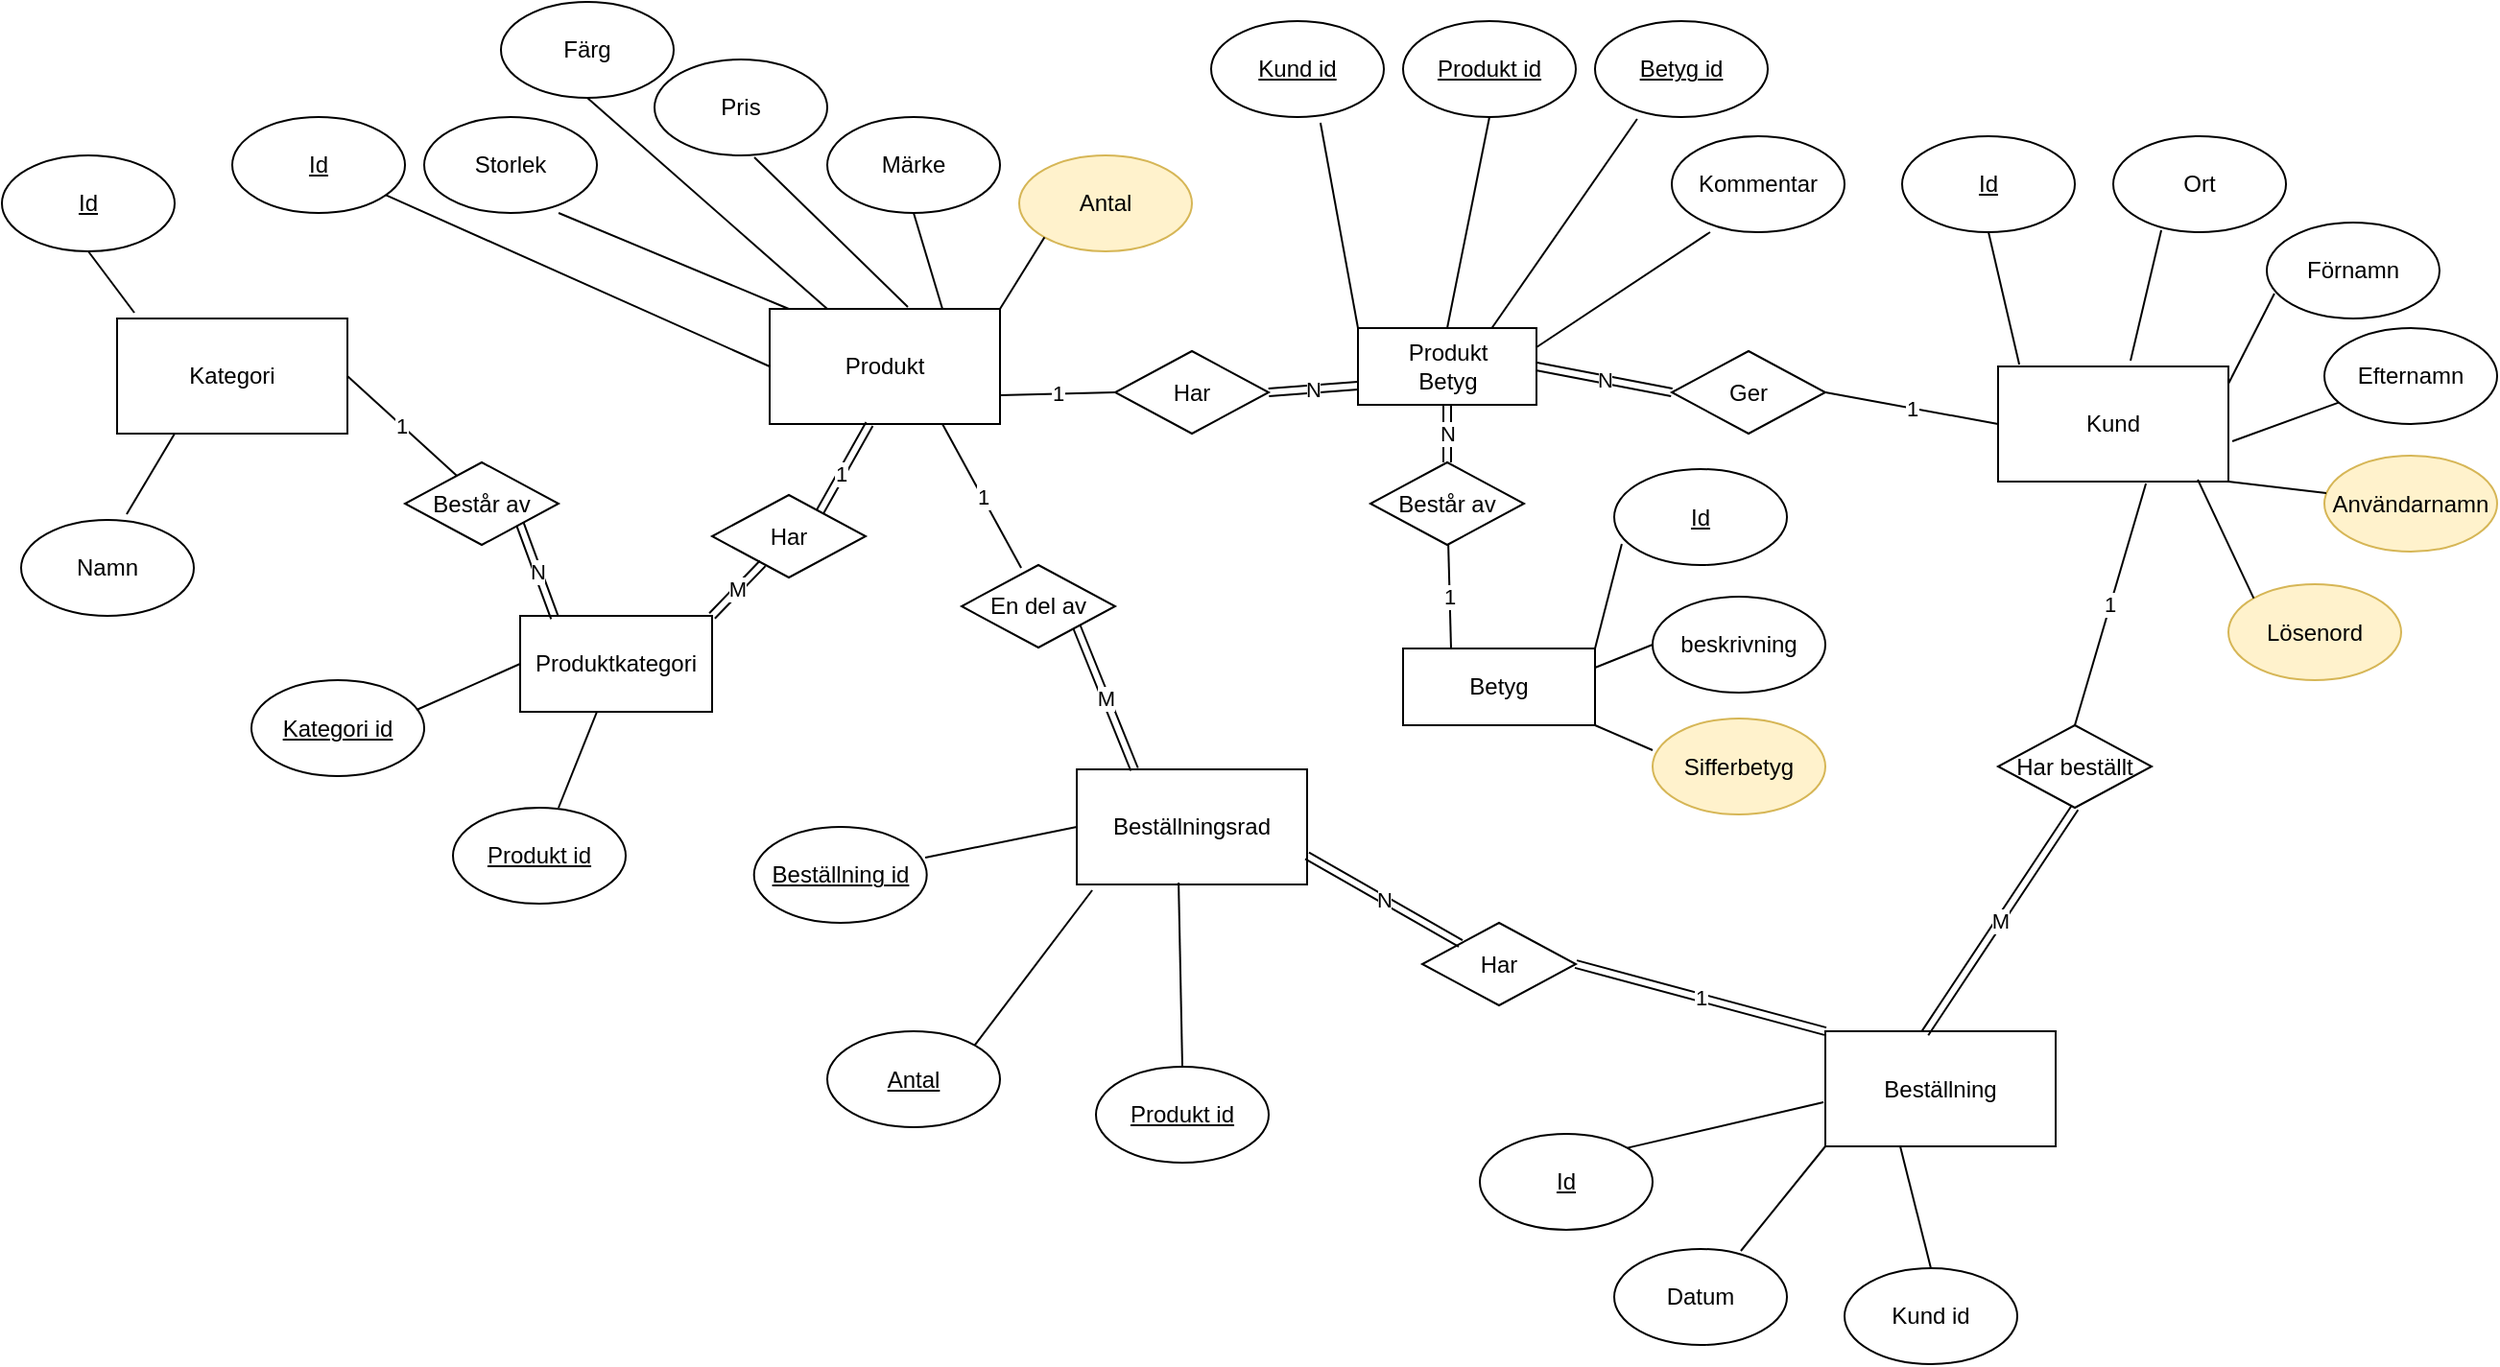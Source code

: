 <mxfile version="14.4.2" type="github">
  <diagram id="R2lEEEUBdFMjLlhIrx00" name="Page-1">
    <mxGraphModel dx="2272" dy="1863" grid="1" gridSize="10" guides="1" tooltips="1" connect="1" arrows="1" fold="1" page="1" pageScale="1" pageWidth="850" pageHeight="1100" math="0" shadow="0" extFonts="Permanent Marker^https://fonts.googleapis.com/css?family=Permanent+Marker">
      <root>
        <mxCell id="0" />
        <mxCell id="1" parent="0" />
        <mxCell id="31gcn15Ylly1eSXyBsKH-1" value="&lt;div&gt;Produkt&lt;/div&gt;" style="rounded=0;whiteSpace=wrap;html=1;" parent="1" vertex="1">
          <mxGeometry x="20" y="130" width="120" height="60" as="geometry" />
        </mxCell>
        <mxCell id="31gcn15Ylly1eSXyBsKH-2" value="Kategori" style="rounded=0;whiteSpace=wrap;html=1;" parent="1" vertex="1">
          <mxGeometry x="-320" y="135" width="120" height="60" as="geometry" />
        </mxCell>
        <mxCell id="31gcn15Ylly1eSXyBsKH-3" value="Kund" style="rounded=0;whiteSpace=wrap;html=1;" parent="1" vertex="1">
          <mxGeometry x="660" y="160" width="120" height="60" as="geometry" />
        </mxCell>
        <mxCell id="31gcn15Ylly1eSXyBsKH-4" value="&lt;div&gt;Beställning&lt;/div&gt;" style="rounded=0;whiteSpace=wrap;html=1;" parent="1" vertex="1">
          <mxGeometry x="570" y="506.5" width="120" height="60" as="geometry" />
        </mxCell>
        <mxCell id="31gcn15Ylly1eSXyBsKH-5" value="Storlek" style="ellipse;whiteSpace=wrap;html=1;" parent="1" vertex="1">
          <mxGeometry x="-160" y="30" width="90" height="50" as="geometry" />
        </mxCell>
        <mxCell id="31gcn15Ylly1eSXyBsKH-6" value="Färg" style="ellipse;whiteSpace=wrap;html=1;" parent="1" vertex="1">
          <mxGeometry x="-120" y="-30" width="90" height="50" as="geometry" />
        </mxCell>
        <mxCell id="31gcn15Ylly1eSXyBsKH-7" value="Pris" style="ellipse;whiteSpace=wrap;html=1;" parent="1" vertex="1">
          <mxGeometry x="-40" width="90" height="50" as="geometry" />
        </mxCell>
        <mxCell id="31gcn15Ylly1eSXyBsKH-8" value="Märke" style="ellipse;whiteSpace=wrap;html=1;" parent="1" vertex="1">
          <mxGeometry x="50" y="30" width="90" height="50" as="geometry" />
        </mxCell>
        <mxCell id="31gcn15Ylly1eSXyBsKH-10" value="" style="endArrow=none;html=1;entryX=0.778;entryY=1;entryDx=0;entryDy=0;entryPerimeter=0;exitX=0.083;exitY=0;exitDx=0;exitDy=0;exitPerimeter=0;" parent="1" source="31gcn15Ylly1eSXyBsKH-1" target="31gcn15Ylly1eSXyBsKH-5" edge="1">
          <mxGeometry width="50" height="50" relative="1" as="geometry">
            <mxPoint x="400" y="170" as="sourcePoint" />
            <mxPoint x="450" y="120" as="targetPoint" />
          </mxGeometry>
        </mxCell>
        <mxCell id="31gcn15Ylly1eSXyBsKH-11" value="" style="endArrow=none;html=1;entryX=0.5;entryY=1;entryDx=0;entryDy=0;exitX=0.25;exitY=0;exitDx=0;exitDy=0;" parent="1" source="31gcn15Ylly1eSXyBsKH-1" target="31gcn15Ylly1eSXyBsKH-6" edge="1">
          <mxGeometry width="50" height="50" relative="1" as="geometry">
            <mxPoint x="250" y="130" as="sourcePoint" />
            <mxPoint x="300" y="80" as="targetPoint" />
          </mxGeometry>
        </mxCell>
        <mxCell id="31gcn15Ylly1eSXyBsKH-12" value="" style="endArrow=none;html=1;entryX=0.578;entryY=1.02;entryDx=0;entryDy=0;entryPerimeter=0;exitX=0.6;exitY=-0.017;exitDx=0;exitDy=0;exitPerimeter=0;" parent="1" source="31gcn15Ylly1eSXyBsKH-1" target="31gcn15Ylly1eSXyBsKH-7" edge="1">
          <mxGeometry width="50" height="50" relative="1" as="geometry">
            <mxPoint x="420" y="180" as="sourcePoint" />
            <mxPoint x="470" y="130" as="targetPoint" />
          </mxGeometry>
        </mxCell>
        <mxCell id="31gcn15Ylly1eSXyBsKH-13" value="" style="endArrow=none;html=1;entryX=0.5;entryY=1;entryDx=0;entryDy=0;exitX=0.75;exitY=0;exitDx=0;exitDy=0;" parent="1" source="31gcn15Ylly1eSXyBsKH-1" target="31gcn15Ylly1eSXyBsKH-8" edge="1">
          <mxGeometry width="50" height="50" relative="1" as="geometry">
            <mxPoint x="400" y="220" as="sourcePoint" />
            <mxPoint x="450" y="170" as="targetPoint" />
          </mxGeometry>
        </mxCell>
        <mxCell id="31gcn15Ylly1eSXyBsKH-15" value="&lt;u&gt;Id&lt;/u&gt;" style="ellipse;whiteSpace=wrap;html=1;" parent="1" vertex="1">
          <mxGeometry x="-260" y="30" width="90" height="50" as="geometry" />
        </mxCell>
        <mxCell id="31gcn15Ylly1eSXyBsKH-16" value="" style="endArrow=none;html=1;exitX=0;exitY=0.5;exitDx=0;exitDy=0;" parent="1" source="31gcn15Ylly1eSXyBsKH-1" target="31gcn15Ylly1eSXyBsKH-15" edge="1">
          <mxGeometry width="50" height="50" relative="1" as="geometry">
            <mxPoint x="120" y="180" as="sourcePoint" />
            <mxPoint x="170" y="130" as="targetPoint" />
          </mxGeometry>
        </mxCell>
        <mxCell id="31gcn15Ylly1eSXyBsKH-18" value="&lt;u&gt;Id&lt;/u&gt;" style="ellipse;whiteSpace=wrap;html=1;" parent="1" vertex="1">
          <mxGeometry x="-380" y="50" width="90" height="50" as="geometry" />
        </mxCell>
        <mxCell id="31gcn15Ylly1eSXyBsKH-19" value="" style="endArrow=none;html=1;entryX=0.5;entryY=1;entryDx=0;entryDy=0;exitX=0.075;exitY=-0.05;exitDx=0;exitDy=0;exitPerimeter=0;" parent="1" source="31gcn15Ylly1eSXyBsKH-2" target="31gcn15Ylly1eSXyBsKH-18" edge="1">
          <mxGeometry width="50" height="50" relative="1" as="geometry">
            <mxPoint y="270" as="sourcePoint" />
            <mxPoint x="50" y="220" as="targetPoint" />
          </mxGeometry>
        </mxCell>
        <mxCell id="31gcn15Ylly1eSXyBsKH-21" value="Namn" style="ellipse;whiteSpace=wrap;html=1;" parent="1" vertex="1">
          <mxGeometry x="-370" y="240" width="90" height="50" as="geometry" />
        </mxCell>
        <mxCell id="31gcn15Ylly1eSXyBsKH-22" value="" style="endArrow=none;html=1;exitX=0.611;exitY=-0.06;exitDx=0;exitDy=0;exitPerimeter=0;entryX=0.25;entryY=1;entryDx=0;entryDy=0;" parent="1" source="31gcn15Ylly1eSXyBsKH-21" target="31gcn15Ylly1eSXyBsKH-2" edge="1">
          <mxGeometry width="50" height="50" relative="1" as="geometry">
            <mxPoint x="180" y="410" as="sourcePoint" />
            <mxPoint x="230" y="360" as="targetPoint" />
          </mxGeometry>
        </mxCell>
        <mxCell id="31gcn15Ylly1eSXyBsKH-24" value="1" style="endArrow=none;html=1;exitX=1;exitY=0.5;exitDx=0;exitDy=0;entryX=0.338;entryY=0.163;entryDx=0;entryDy=0;entryPerimeter=0;" parent="1" source="31gcn15Ylly1eSXyBsKH-2" target="oii-Yqn3WKM9fpuZ5nQV-18" edge="1">
          <mxGeometry width="50" height="50" relative="1" as="geometry">
            <mxPoint x="190" y="360" as="sourcePoint" />
            <mxPoint x="-150" y="220" as="targetPoint" />
          </mxGeometry>
        </mxCell>
        <mxCell id="31gcn15Ylly1eSXyBsKH-28" value="&lt;u&gt;Id&lt;/u&gt;" style="ellipse;whiteSpace=wrap;html=1;" parent="1" vertex="1">
          <mxGeometry x="610" y="40" width="90" height="50" as="geometry" />
        </mxCell>
        <mxCell id="31gcn15Ylly1eSXyBsKH-29" value="" style="endArrow=none;html=1;entryX=0.5;entryY=1;entryDx=0;entryDy=0;exitX=0.092;exitY=-0.017;exitDx=0;exitDy=0;exitPerimeter=0;" parent="1" source="31gcn15Ylly1eSXyBsKH-3" target="31gcn15Ylly1eSXyBsKH-28" edge="1">
          <mxGeometry width="50" height="50" relative="1" as="geometry">
            <mxPoint x="630" y="150" as="sourcePoint" />
            <mxPoint x="680" y="100" as="targetPoint" />
          </mxGeometry>
        </mxCell>
        <mxCell id="GIeMNUpH18VMJX1TjUhp-2" value="Datum" style="ellipse;whiteSpace=wrap;html=1;" parent="1" vertex="1">
          <mxGeometry x="460" y="620" width="90" height="50" as="geometry" />
        </mxCell>
        <mxCell id="GIeMNUpH18VMJX1TjUhp-3" value="" style="endArrow=none;html=1;exitX=0.733;exitY=0.02;exitDx=0;exitDy=0;exitPerimeter=0;entryX=0;entryY=1;entryDx=0;entryDy=0;" parent="1" source="GIeMNUpH18VMJX1TjUhp-2" target="31gcn15Ylly1eSXyBsKH-4" edge="1">
          <mxGeometry width="50" height="50" relative="1" as="geometry">
            <mxPoint x="380" y="480" as="sourcePoint" />
            <mxPoint x="430" y="430" as="targetPoint" />
          </mxGeometry>
        </mxCell>
        <mxCell id="GIeMNUpH18VMJX1TjUhp-4" value="Har beställt" style="rhombus;whiteSpace=wrap;html=1;" parent="1" vertex="1">
          <mxGeometry x="660" y="347" width="80" height="43" as="geometry" />
        </mxCell>
        <mxCell id="GIeMNUpH18VMJX1TjUhp-5" value="1" style="shape=link;html=1;rounded=0;entryX=0.433;entryY=1;entryDx=0;entryDy=0;entryPerimeter=0;exitX=0.831;exitY=0.316;exitDx=0;exitDy=0;exitPerimeter=0;" parent="1" target="31gcn15Ylly1eSXyBsKH-1" edge="1">
          <mxGeometry relative="1" as="geometry">
            <mxPoint x="42.995" y="241.53" as="sourcePoint" />
            <mxPoint x="350" y="260" as="targetPoint" />
          </mxGeometry>
        </mxCell>
        <mxCell id="GIeMNUpH18VMJX1TjUhp-6" value="" style="resizable=0;html=1;align=right;verticalAlign=bottom;" parent="GIeMNUpH18VMJX1TjUhp-5" connectable="0" vertex="1">
          <mxGeometry x="1" relative="1" as="geometry" />
        </mxCell>
        <mxCell id="GIeMNUpH18VMJX1TjUhp-7" value="1" style="endArrow=none;html=1;exitX=0.5;exitY=0;exitDx=0;exitDy=0;entryX=0.642;entryY=1.017;entryDx=0;entryDy=0;entryPerimeter=0;" parent="1" source="GIeMNUpH18VMJX1TjUhp-4" target="31gcn15Ylly1eSXyBsKH-3" edge="1">
          <mxGeometry width="50" height="50" relative="1" as="geometry">
            <mxPoint x="480" y="220" as="sourcePoint" />
            <mxPoint x="530" y="170" as="targetPoint" />
          </mxGeometry>
        </mxCell>
        <mxCell id="GIeMNUpH18VMJX1TjUhp-8" value="1" style="endArrow=none;html=1;entryX=0.75;entryY=1;entryDx=0;entryDy=0;exitX=0.388;exitY=0.035;exitDx=0;exitDy=0;exitPerimeter=0;" parent="1" source="oii-Yqn3WKM9fpuZ5nQV-5" target="31gcn15Ylly1eSXyBsKH-1" edge="1">
          <mxGeometry width="50" height="50" relative="1" as="geometry">
            <mxPoint x="130" y="250" as="sourcePoint" />
            <mxPoint x="480" y="160" as="targetPoint" />
          </mxGeometry>
        </mxCell>
        <mxCell id="GIeMNUpH18VMJX1TjUhp-9" value="M" style="endArrow=none;html=1;entryX=0.5;entryY=1;entryDx=0;entryDy=0;exitX=0.433;exitY=0.017;exitDx=0;exitDy=0;exitPerimeter=0;shape=link;" parent="1" source="31gcn15Ylly1eSXyBsKH-4" target="GIeMNUpH18VMJX1TjUhp-4" edge="1">
          <mxGeometry width="50" height="50" relative="1" as="geometry">
            <mxPoint x="320" y="330" as="sourcePoint" />
            <mxPoint x="370" y="280" as="targetPoint" />
          </mxGeometry>
        </mxCell>
        <mxCell id="GIeMNUpH18VMJX1TjUhp-12" value="1" style="endArrow=none;html=1;exitX=0;exitY=0;exitDx=0;exitDy=0;shape=link;entryX=1;entryY=0.5;entryDx=0;entryDy=0;" parent="1" source="31gcn15Ylly1eSXyBsKH-4" target="oii-Yqn3WKM9fpuZ5nQV-7" edge="1">
          <mxGeometry width="50" height="50" relative="1" as="geometry">
            <mxPoint x="290" y="370" as="sourcePoint" />
            <mxPoint x="450" y="480" as="targetPoint" />
          </mxGeometry>
        </mxCell>
        <mxCell id="GIeMNUpH18VMJX1TjUhp-14" value="&lt;u&gt;Id&lt;/u&gt;" style="ellipse;whiteSpace=wrap;html=1;" parent="1" vertex="1">
          <mxGeometry x="390" y="560" width="90" height="50" as="geometry" />
        </mxCell>
        <mxCell id="GIeMNUpH18VMJX1TjUhp-15" value="" style="endArrow=none;html=1;entryX=-0.008;entryY=0.617;entryDx=0;entryDy=0;entryPerimeter=0;exitX=1;exitY=0;exitDx=0;exitDy=0;" parent="1" source="GIeMNUpH18VMJX1TjUhp-14" target="31gcn15Ylly1eSXyBsKH-4" edge="1">
          <mxGeometry width="50" height="50" relative="1" as="geometry">
            <mxPoint x="290" y="410" as="sourcePoint" />
            <mxPoint x="340" y="360" as="targetPoint" />
          </mxGeometry>
        </mxCell>
        <mxCell id="GIeMNUpH18VMJX1TjUhp-16" value="Kund id" style="ellipse;whiteSpace=wrap;html=1;" parent="1" vertex="1">
          <mxGeometry x="580" y="630" width="90" height="50" as="geometry" />
        </mxCell>
        <mxCell id="GIeMNUpH18VMJX1TjUhp-17" value="Ort" style="ellipse;whiteSpace=wrap;html=1;" parent="1" vertex="1">
          <mxGeometry x="720" y="40" width="90" height="50" as="geometry" />
        </mxCell>
        <mxCell id="GIeMNUpH18VMJX1TjUhp-18" value="" style="endArrow=none;html=1;exitX=0.5;exitY=0;exitDx=0;exitDy=0;entryX=0.325;entryY=1;entryDx=0;entryDy=0;entryPerimeter=0;" parent="1" source="GIeMNUpH18VMJX1TjUhp-16" target="31gcn15Ylly1eSXyBsKH-4" edge="1">
          <mxGeometry width="50" height="50" relative="1" as="geometry">
            <mxPoint x="410" y="490" as="sourcePoint" />
            <mxPoint x="460" y="440" as="targetPoint" />
          </mxGeometry>
        </mxCell>
        <mxCell id="GIeMNUpH18VMJX1TjUhp-24" value="" style="endArrow=none;html=1;entryX=0.278;entryY=0.98;entryDx=0;entryDy=0;exitX=0.575;exitY=-0.05;exitDx=0;exitDy=0;entryPerimeter=0;exitPerimeter=0;" parent="1" source="31gcn15Ylly1eSXyBsKH-3" target="GIeMNUpH18VMJX1TjUhp-17" edge="1">
          <mxGeometry width="50" height="50" relative="1" as="geometry">
            <mxPoint x="730" y="180" as="sourcePoint" />
            <mxPoint x="780" y="130" as="targetPoint" />
          </mxGeometry>
        </mxCell>
        <mxCell id="GIeMNUpH18VMJX1TjUhp-25" value="Förnamn" style="ellipse;whiteSpace=wrap;html=1;" parent="1" vertex="1">
          <mxGeometry x="800" y="85" width="90" height="50" as="geometry" />
        </mxCell>
        <mxCell id="GIeMNUpH18VMJX1TjUhp-26" value="" style="endArrow=none;html=1;entryX=0.044;entryY=0.74;entryDx=0;entryDy=0;entryPerimeter=0;exitX=1;exitY=0.15;exitDx=0;exitDy=0;exitPerimeter=0;" parent="1" source="31gcn15Ylly1eSXyBsKH-3" target="GIeMNUpH18VMJX1TjUhp-25" edge="1">
          <mxGeometry width="50" height="50" relative="1" as="geometry">
            <mxPoint x="750" y="240" as="sourcePoint" />
            <mxPoint x="800" y="190" as="targetPoint" />
          </mxGeometry>
        </mxCell>
        <mxCell id="GIeMNUpH18VMJX1TjUhp-27" value="Efternamn" style="ellipse;whiteSpace=wrap;html=1;" parent="1" vertex="1">
          <mxGeometry x="830" y="140" width="90" height="50" as="geometry" />
        </mxCell>
        <mxCell id="GIeMNUpH18VMJX1TjUhp-28" value="" style="endArrow=none;html=1;exitX=1.017;exitY=0.65;exitDx=0;exitDy=0;exitPerimeter=0;" parent="1" source="31gcn15Ylly1eSXyBsKH-3" target="GIeMNUpH18VMJX1TjUhp-27" edge="1">
          <mxGeometry width="50" height="50" relative="1" as="geometry">
            <mxPoint x="750" y="310" as="sourcePoint" />
            <mxPoint x="800" y="260" as="targetPoint" />
          </mxGeometry>
        </mxCell>
        <mxCell id="UE1st7cNx4EYnicm7Pw2-1" value="Betyg" style="rounded=0;whiteSpace=wrap;html=1;" parent="1" vertex="1">
          <mxGeometry x="350" y="307" width="100" height="40" as="geometry" />
        </mxCell>
        <mxCell id="UE1st7cNx4EYnicm7Pw2-4" value="1" style="endArrow=none;html=1;entryX=0;entryY=0.5;entryDx=0;entryDy=0;exitX=1;exitY=0.5;exitDx=0;exitDy=0;" parent="1" source="oii-Yqn3WKM9fpuZ5nQV-25" target="31gcn15Ylly1eSXyBsKH-3" edge="1">
          <mxGeometry width="50" height="50" relative="1" as="geometry">
            <mxPoint x="580" y="180" as="sourcePoint" />
            <mxPoint x="520" y="300" as="targetPoint" />
          </mxGeometry>
        </mxCell>
        <mxCell id="UE1st7cNx4EYnicm7Pw2-6" value="1" style="endArrow=none;html=1;entryX=1;entryY=0.75;entryDx=0;entryDy=0;exitX=0;exitY=0.5;exitDx=0;exitDy=0;" parent="1" source="oii-Yqn3WKM9fpuZ5nQV-29" target="31gcn15Ylly1eSXyBsKH-1" edge="1">
          <mxGeometry width="50" height="50" relative="1" as="geometry">
            <mxPoint x="200" y="175" as="sourcePoint" />
            <mxPoint x="420" y="310" as="targetPoint" />
          </mxGeometry>
        </mxCell>
        <mxCell id="UE1st7cNx4EYnicm7Pw2-7" value="N" style="endArrow=none;html=1;exitX=0.5;exitY=0;exitDx=0;exitDy=0;entryX=0.5;entryY=1;entryDx=0;entryDy=0;shape=link;" parent="1" source="oii-Yqn3WKM9fpuZ5nQV-27" target="oii-Yqn3WKM9fpuZ5nQV-24" edge="1">
          <mxGeometry width="50" height="50" relative="1" as="geometry">
            <mxPoint x="340" y="420" as="sourcePoint" />
            <mxPoint x="380" y="220" as="targetPoint" />
          </mxGeometry>
        </mxCell>
        <mxCell id="UE1st7cNx4EYnicm7Pw2-9" value="&lt;u&gt;Id&lt;/u&gt;" style="ellipse;whiteSpace=wrap;html=1;" parent="1" vertex="1">
          <mxGeometry x="460" y="213.5" width="90" height="50" as="geometry" />
        </mxCell>
        <mxCell id="UE1st7cNx4EYnicm7Pw2-10" value="beskrivning" style="ellipse;whiteSpace=wrap;html=1;" parent="1" vertex="1">
          <mxGeometry x="480" y="280" width="90" height="50" as="geometry" />
        </mxCell>
        <mxCell id="UE1st7cNx4EYnicm7Pw2-11" value="" style="endArrow=none;html=1;entryX=0.044;entryY=0.78;entryDx=0;entryDy=0;entryPerimeter=0;exitX=1;exitY=0;exitDx=0;exitDy=0;" parent="1" source="UE1st7cNx4EYnicm7Pw2-1" target="UE1st7cNx4EYnicm7Pw2-9" edge="1">
          <mxGeometry width="50" height="50" relative="1" as="geometry">
            <mxPoint x="400" y="480" as="sourcePoint" />
            <mxPoint x="450" y="430" as="targetPoint" />
          </mxGeometry>
        </mxCell>
        <mxCell id="UE1st7cNx4EYnicm7Pw2-12" value="" style="endArrow=none;html=1;entryX=0;entryY=0.5;entryDx=0;entryDy=0;exitX=1;exitY=0.25;exitDx=0;exitDy=0;" parent="1" source="UE1st7cNx4EYnicm7Pw2-1" target="UE1st7cNx4EYnicm7Pw2-10" edge="1">
          <mxGeometry width="50" height="50" relative="1" as="geometry">
            <mxPoint x="430" y="480" as="sourcePoint" />
            <mxPoint x="480" y="430" as="targetPoint" />
          </mxGeometry>
        </mxCell>
        <mxCell id="oii-Yqn3WKM9fpuZ5nQV-2" value="&lt;u&gt;Antal&lt;/u&gt;" style="ellipse;whiteSpace=wrap;html=1;" parent="1" vertex="1">
          <mxGeometry x="50" y="506.5" width="90" height="50" as="geometry" />
        </mxCell>
        <mxCell id="oii-Yqn3WKM9fpuZ5nQV-3" value="" style="endArrow=none;html=1;exitX=1;exitY=0;exitDx=0;exitDy=0;entryX=0.067;entryY=1.05;entryDx=0;entryDy=0;entryPerimeter=0;" parent="1" source="oii-Yqn3WKM9fpuZ5nQV-2" target="oii-Yqn3WKM9fpuZ5nQV-4" edge="1">
          <mxGeometry width="50" height="50" relative="1" as="geometry">
            <mxPoint x="310" y="570" as="sourcePoint" />
            <mxPoint x="313.29" y="448.858" as="targetPoint" />
          </mxGeometry>
        </mxCell>
        <mxCell id="oii-Yqn3WKM9fpuZ5nQV-4" value="Beställningsrad" style="rounded=0;whiteSpace=wrap;html=1;" parent="1" vertex="1">
          <mxGeometry x="180" y="370" width="120" height="60" as="geometry" />
        </mxCell>
        <mxCell id="oii-Yqn3WKM9fpuZ5nQV-5" value="En del av" style="rhombus;whiteSpace=wrap;html=1;" parent="1" vertex="1">
          <mxGeometry x="120" y="263.5" width="80" height="43" as="geometry" />
        </mxCell>
        <mxCell id="oii-Yqn3WKM9fpuZ5nQV-6" value="M" style="endArrow=none;html=1;entryX=1;entryY=1;entryDx=0;entryDy=0;exitX=0.25;exitY=0;exitDx=0;exitDy=0;shape=link;" parent="1" source="oii-Yqn3WKM9fpuZ5nQV-4" target="oii-Yqn3WKM9fpuZ5nQV-5" edge="1">
          <mxGeometry width="50" height="50" relative="1" as="geometry">
            <mxPoint x="40" y="470" as="sourcePoint" />
            <mxPoint x="90" y="420" as="targetPoint" />
          </mxGeometry>
        </mxCell>
        <mxCell id="oii-Yqn3WKM9fpuZ5nQV-7" value="Har" style="rhombus;whiteSpace=wrap;html=1;" parent="1" vertex="1">
          <mxGeometry x="360" y="450" width="80" height="43" as="geometry" />
        </mxCell>
        <mxCell id="oii-Yqn3WKM9fpuZ5nQV-9" value="N" style="endArrow=none;html=1;entryX=1;entryY=0.75;entryDx=0;entryDy=0;exitX=0;exitY=0;exitDx=0;exitDy=0;shape=link;" parent="1" source="oii-Yqn3WKM9fpuZ5nQV-7" target="oii-Yqn3WKM9fpuZ5nQV-4" edge="1">
          <mxGeometry width="50" height="50" relative="1" as="geometry">
            <mxPoint x="260" y="560" as="sourcePoint" />
            <mxPoint x="310" y="510" as="targetPoint" />
          </mxGeometry>
        </mxCell>
        <mxCell id="oii-Yqn3WKM9fpuZ5nQV-10" value="&lt;u&gt;Produkt id&lt;/u&gt;" style="ellipse;whiteSpace=wrap;html=1;" parent="1" vertex="1">
          <mxGeometry x="190" y="525" width="90" height="50" as="geometry" />
        </mxCell>
        <mxCell id="oii-Yqn3WKM9fpuZ5nQV-12" value="&lt;u&gt;Beställning id&lt;/u&gt;" style="ellipse;whiteSpace=wrap;html=1;" parent="1" vertex="1">
          <mxGeometry x="11.84" y="400" width="90" height="50" as="geometry" />
        </mxCell>
        <mxCell id="oii-Yqn3WKM9fpuZ5nQV-13" value="" style="endArrow=none;html=1;entryX=0;entryY=0.5;entryDx=0;entryDy=0;exitX=0.991;exitY=0.32;exitDx=0;exitDy=0;exitPerimeter=0;" parent="1" source="oii-Yqn3WKM9fpuZ5nQV-12" target="oii-Yqn3WKM9fpuZ5nQV-4" edge="1">
          <mxGeometry width="50" height="50" relative="1" as="geometry">
            <mxPoint x="-70" y="490" as="sourcePoint" />
            <mxPoint x="170" y="400" as="targetPoint" />
          </mxGeometry>
        </mxCell>
        <mxCell id="oii-Yqn3WKM9fpuZ5nQV-14" value="" style="endArrow=none;html=1;entryX=0.442;entryY=0.983;entryDx=0;entryDy=0;entryPerimeter=0;exitX=0.5;exitY=0;exitDx=0;exitDy=0;" parent="1" source="oii-Yqn3WKM9fpuZ5nQV-10" target="oii-Yqn3WKM9fpuZ5nQV-4" edge="1">
          <mxGeometry width="50" height="50" relative="1" as="geometry">
            <mxPoint x="-10" y="600" as="sourcePoint" />
            <mxPoint x="40" y="550" as="targetPoint" />
          </mxGeometry>
        </mxCell>
        <mxCell id="oii-Yqn3WKM9fpuZ5nQV-15" value="Produktkategori" style="rounded=0;whiteSpace=wrap;html=1;" parent="1" vertex="1">
          <mxGeometry x="-110" y="290" width="100" height="50" as="geometry" />
        </mxCell>
        <mxCell id="oii-Yqn3WKM9fpuZ5nQV-16" value="Har" style="rhombus;whiteSpace=wrap;html=1;" parent="1" vertex="1">
          <mxGeometry x="-10" y="227" width="80" height="43" as="geometry" />
        </mxCell>
        <mxCell id="oii-Yqn3WKM9fpuZ5nQV-17" value="M" style="endArrow=none;html=1;exitX=1;exitY=0;exitDx=0;exitDy=0;shape=link;" parent="1" source="oii-Yqn3WKM9fpuZ5nQV-15" target="oii-Yqn3WKM9fpuZ5nQV-16" edge="1">
          <mxGeometry width="50" height="50" relative="1" as="geometry">
            <mxPoint x="-10" y="310" as="sourcePoint" />
            <mxPoint x="-90" y="410" as="targetPoint" />
          </mxGeometry>
        </mxCell>
        <mxCell id="oii-Yqn3WKM9fpuZ5nQV-18" value="Består av" style="rhombus;whiteSpace=wrap;html=1;" parent="1" vertex="1">
          <mxGeometry x="-170" y="210" width="80" height="43" as="geometry" />
        </mxCell>
        <mxCell id="oii-Yqn3WKM9fpuZ5nQV-19" value="N" style="endArrow=none;html=1;entryX=1;entryY=1;entryDx=0;entryDy=0;exitX=0.18;exitY=0.02;exitDx=0;exitDy=0;exitPerimeter=0;shape=link;" parent="1" source="oii-Yqn3WKM9fpuZ5nQV-15" target="oii-Yqn3WKM9fpuZ5nQV-18" edge="1">
          <mxGeometry width="50" height="50" relative="1" as="geometry">
            <mxPoint x="-220" y="430" as="sourcePoint" />
            <mxPoint x="-170" y="380" as="targetPoint" />
          </mxGeometry>
        </mxCell>
        <mxCell id="oii-Yqn3WKM9fpuZ5nQV-20" value="&lt;u&gt;Kategori id&lt;/u&gt;" style="ellipse;whiteSpace=wrap;html=1;" parent="1" vertex="1">
          <mxGeometry x="-250" y="323.5" width="90" height="50" as="geometry" />
        </mxCell>
        <mxCell id="oii-Yqn3WKM9fpuZ5nQV-21" value="&lt;u&gt;Produkt id&lt;/u&gt;" style="ellipse;whiteSpace=wrap;html=1;" parent="1" vertex="1">
          <mxGeometry x="-145" y="390" width="90" height="50" as="geometry" />
        </mxCell>
        <mxCell id="oii-Yqn3WKM9fpuZ5nQV-22" value="" style="endArrow=none;html=1;entryX=0;entryY=0.5;entryDx=0;entryDy=0;exitX=0.956;exitY=0.31;exitDx=0;exitDy=0;exitPerimeter=0;" parent="1" source="oii-Yqn3WKM9fpuZ5nQV-20" target="oii-Yqn3WKM9fpuZ5nQV-15" edge="1">
          <mxGeometry width="50" height="50" relative="1" as="geometry">
            <mxPoint x="-250" y="500" as="sourcePoint" />
            <mxPoint x="-200" y="450" as="targetPoint" />
          </mxGeometry>
        </mxCell>
        <mxCell id="oii-Yqn3WKM9fpuZ5nQV-23" value="" style="endArrow=none;html=1;exitX=0.611;exitY=0;exitDx=0;exitDy=0;exitPerimeter=0;" parent="1" source="oii-Yqn3WKM9fpuZ5nQV-21" target="oii-Yqn3WKM9fpuZ5nQV-15" edge="1">
          <mxGeometry width="50" height="50" relative="1" as="geometry">
            <mxPoint x="-280" y="530" as="sourcePoint" />
            <mxPoint x="-230" y="480" as="targetPoint" />
          </mxGeometry>
        </mxCell>
        <mxCell id="oii-Yqn3WKM9fpuZ5nQV-24" value="&lt;div&gt;Produkt&lt;/div&gt;&lt;div&gt;Betyg&lt;br&gt;&lt;/div&gt;" style="rounded=0;whiteSpace=wrap;html=1;" parent="1" vertex="1">
          <mxGeometry x="326.5" y="140" width="93" height="40" as="geometry" />
        </mxCell>
        <mxCell id="oii-Yqn3WKM9fpuZ5nQV-25" value="&lt;div&gt;Ger&lt;/div&gt;" style="rhombus;whiteSpace=wrap;html=1;" parent="1" vertex="1">
          <mxGeometry x="490" y="152" width="80" height="43" as="geometry" />
        </mxCell>
        <mxCell id="oii-Yqn3WKM9fpuZ5nQV-26" value="N" style="endArrow=none;html=1;exitX=1;exitY=0.5;exitDx=0;exitDy=0;entryX=0;entryY=0.5;entryDx=0;entryDy=0;shape=link;" parent="1" source="oii-Yqn3WKM9fpuZ5nQV-24" target="oii-Yqn3WKM9fpuZ5nQV-25" edge="1">
          <mxGeometry width="50" height="50" relative="1" as="geometry">
            <mxPoint x="410" y="150" as="sourcePoint" />
            <mxPoint x="460" y="100" as="targetPoint" />
          </mxGeometry>
        </mxCell>
        <mxCell id="oii-Yqn3WKM9fpuZ5nQV-27" value="Består av" style="rhombus;whiteSpace=wrap;html=1;" parent="1" vertex="1">
          <mxGeometry x="333" y="210" width="80" height="43" as="geometry" />
        </mxCell>
        <mxCell id="oii-Yqn3WKM9fpuZ5nQV-28" value="1" style="endArrow=none;html=1;exitX=0.25;exitY=0;exitDx=0;exitDy=0;" parent="1" source="UE1st7cNx4EYnicm7Pw2-1" target="oii-Yqn3WKM9fpuZ5nQV-27" edge="1">
          <mxGeometry width="50" height="50" relative="1" as="geometry">
            <mxPoint x="385" y="266.5" as="sourcePoint" />
            <mxPoint x="380" y="220" as="targetPoint" />
          </mxGeometry>
        </mxCell>
        <mxCell id="oii-Yqn3WKM9fpuZ5nQV-29" value="Har" style="rhombus;whiteSpace=wrap;html=1;" parent="1" vertex="1">
          <mxGeometry x="200" y="152" width="80" height="43" as="geometry" />
        </mxCell>
        <mxCell id="oii-Yqn3WKM9fpuZ5nQV-31" value="N" style="endArrow=none;html=1;entryX=0;entryY=0.75;entryDx=0;entryDy=0;exitX=1;exitY=0.5;exitDx=0;exitDy=0;shape=link;" parent="1" source="oii-Yqn3WKM9fpuZ5nQV-29" target="oii-Yqn3WKM9fpuZ5nQV-24" edge="1">
          <mxGeometry width="50" height="50" relative="1" as="geometry">
            <mxPoint x="240" y="280" as="sourcePoint" />
            <mxPoint x="290" y="230" as="targetPoint" />
          </mxGeometry>
        </mxCell>
        <mxCell id="oii-Yqn3WKM9fpuZ5nQV-32" value="&lt;u&gt;Kund id&lt;br&gt;&lt;/u&gt;" style="ellipse;whiteSpace=wrap;html=1;" parent="1" vertex="1">
          <mxGeometry x="250" y="-20" width="90" height="50" as="geometry" />
        </mxCell>
        <mxCell id="oii-Yqn3WKM9fpuZ5nQV-33" value="&lt;u&gt;Produkt id&lt;/u&gt;" style="ellipse;whiteSpace=wrap;html=1;" parent="1" vertex="1">
          <mxGeometry x="350" y="-20" width="90" height="50" as="geometry" />
        </mxCell>
        <mxCell id="oii-Yqn3WKM9fpuZ5nQV-34" value="&lt;u&gt;Betyg id&lt;/u&gt;" style="ellipse;whiteSpace=wrap;html=1;" parent="1" vertex="1">
          <mxGeometry x="450" y="-20" width="90" height="50" as="geometry" />
        </mxCell>
        <mxCell id="oii-Yqn3WKM9fpuZ5nQV-35" value="Kommentar" style="ellipse;whiteSpace=wrap;html=1;" parent="1" vertex="1">
          <mxGeometry x="490" y="40" width="90" height="50" as="geometry" />
        </mxCell>
        <mxCell id="oii-Yqn3WKM9fpuZ5nQV-36" value="" style="endArrow=none;html=1;entryX=0.633;entryY=1.06;entryDx=0;entryDy=0;entryPerimeter=0;exitX=0;exitY=0;exitDx=0;exitDy=0;" parent="1" source="oii-Yqn3WKM9fpuZ5nQV-24" target="oii-Yqn3WKM9fpuZ5nQV-32" edge="1">
          <mxGeometry width="50" height="50" relative="1" as="geometry">
            <mxPoint x="270" y="270" as="sourcePoint" />
            <mxPoint x="320" y="220" as="targetPoint" />
          </mxGeometry>
        </mxCell>
        <mxCell id="oii-Yqn3WKM9fpuZ5nQV-37" value="" style="endArrow=none;html=1;entryX=0.5;entryY=1;entryDx=0;entryDy=0;exitX=0.5;exitY=0;exitDx=0;exitDy=0;" parent="1" source="oii-Yqn3WKM9fpuZ5nQV-24" target="oii-Yqn3WKM9fpuZ5nQV-33" edge="1">
          <mxGeometry width="50" height="50" relative="1" as="geometry">
            <mxPoint x="240" y="310" as="sourcePoint" />
            <mxPoint x="290" y="260" as="targetPoint" />
          </mxGeometry>
        </mxCell>
        <mxCell id="oii-Yqn3WKM9fpuZ5nQV-38" value="" style="endArrow=none;html=1;entryX=0.244;entryY=1.02;entryDx=0;entryDy=0;entryPerimeter=0;exitX=0.75;exitY=0;exitDx=0;exitDy=0;" parent="1" source="oii-Yqn3WKM9fpuZ5nQV-24" target="oii-Yqn3WKM9fpuZ5nQV-34" edge="1">
          <mxGeometry width="50" height="50" relative="1" as="geometry">
            <mxPoint x="260" y="310" as="sourcePoint" />
            <mxPoint x="310" y="260" as="targetPoint" />
          </mxGeometry>
        </mxCell>
        <mxCell id="oii-Yqn3WKM9fpuZ5nQV-39" value="" style="endArrow=none;html=1;entryX=0.222;entryY=1;entryDx=0;entryDy=0;entryPerimeter=0;exitX=1;exitY=0.25;exitDx=0;exitDy=0;" parent="1" source="oii-Yqn3WKM9fpuZ5nQV-24" target="oii-Yqn3WKM9fpuZ5nQV-35" edge="1">
          <mxGeometry width="50" height="50" relative="1" as="geometry">
            <mxPoint x="240" y="300" as="sourcePoint" />
            <mxPoint x="290" y="250" as="targetPoint" />
          </mxGeometry>
        </mxCell>
        <mxCell id="9YIauvyRfc61B-rbglbj-1" value="Antal" style="ellipse;whiteSpace=wrap;html=1;fillColor=#fff2cc;strokeColor=#d6b656;" vertex="1" parent="1">
          <mxGeometry x="150" y="50" width="90" height="50" as="geometry" />
        </mxCell>
        <mxCell id="9YIauvyRfc61B-rbglbj-2" value="" style="endArrow=none;html=1;entryX=0;entryY=1;entryDx=0;entryDy=0;exitX=1;exitY=0;exitDx=0;exitDy=0;" edge="1" parent="1" source="31gcn15Ylly1eSXyBsKH-1" target="9YIauvyRfc61B-rbglbj-1">
          <mxGeometry width="50" height="50" relative="1" as="geometry">
            <mxPoint x="-130" y="-60" as="sourcePoint" />
            <mxPoint x="-80" y="-110" as="targetPoint" />
          </mxGeometry>
        </mxCell>
        <mxCell id="9YIauvyRfc61B-rbglbj-4" value="Sifferbetyg" style="ellipse;whiteSpace=wrap;html=1;fillColor=#fff2cc;strokeColor=#d6b656;" vertex="1" parent="1">
          <mxGeometry x="480" y="343.5" width="90" height="50" as="geometry" />
        </mxCell>
        <mxCell id="9YIauvyRfc61B-rbglbj-5" value="" style="endArrow=none;html=1;entryX=1;entryY=1;entryDx=0;entryDy=0;exitX=0;exitY=0.33;exitDx=0;exitDy=0;exitPerimeter=0;" edge="1" parent="1" source="9YIauvyRfc61B-rbglbj-4" target="UE1st7cNx4EYnicm7Pw2-1">
          <mxGeometry width="50" height="50" relative="1" as="geometry">
            <mxPoint x="410" y="440" as="sourcePoint" />
            <mxPoint x="460" y="390" as="targetPoint" />
          </mxGeometry>
        </mxCell>
        <mxCell id="9YIauvyRfc61B-rbglbj-6" value="&lt;div&gt;Användarnamn&lt;/div&gt;" style="ellipse;whiteSpace=wrap;html=1;fillColor=#fff2cc;strokeColor=#d6b656;" vertex="1" parent="1">
          <mxGeometry x="830" y="206.5" width="90" height="50" as="geometry" />
        </mxCell>
        <mxCell id="9YIauvyRfc61B-rbglbj-7" value="Lösenord" style="ellipse;whiteSpace=wrap;html=1;fillColor=#fff2cc;strokeColor=#d6b656;" vertex="1" parent="1">
          <mxGeometry x="780" y="273.5" width="90" height="50" as="geometry" />
        </mxCell>
        <mxCell id="9YIauvyRfc61B-rbglbj-8" value="" style="endArrow=none;html=1;entryX=1;entryY=1;entryDx=0;entryDy=0;exitX=0.011;exitY=0.39;exitDx=0;exitDy=0;exitPerimeter=0;" edge="1" parent="1" source="9YIauvyRfc61B-rbglbj-6" target="31gcn15Ylly1eSXyBsKH-3">
          <mxGeometry width="50" height="50" relative="1" as="geometry">
            <mxPoint x="890" y="490" as="sourcePoint" />
            <mxPoint x="940" y="440" as="targetPoint" />
          </mxGeometry>
        </mxCell>
        <mxCell id="9YIauvyRfc61B-rbglbj-9" value="" style="endArrow=none;html=1;entryX=0.867;entryY=0.983;entryDx=0;entryDy=0;entryPerimeter=0;exitX=0;exitY=0;exitDx=0;exitDy=0;" edge="1" parent="1" source="9YIauvyRfc61B-rbglbj-7" target="31gcn15Ylly1eSXyBsKH-3">
          <mxGeometry width="50" height="50" relative="1" as="geometry">
            <mxPoint x="820" y="520" as="sourcePoint" />
            <mxPoint x="870" y="470" as="targetPoint" />
          </mxGeometry>
        </mxCell>
      </root>
    </mxGraphModel>
  </diagram>
</mxfile>

